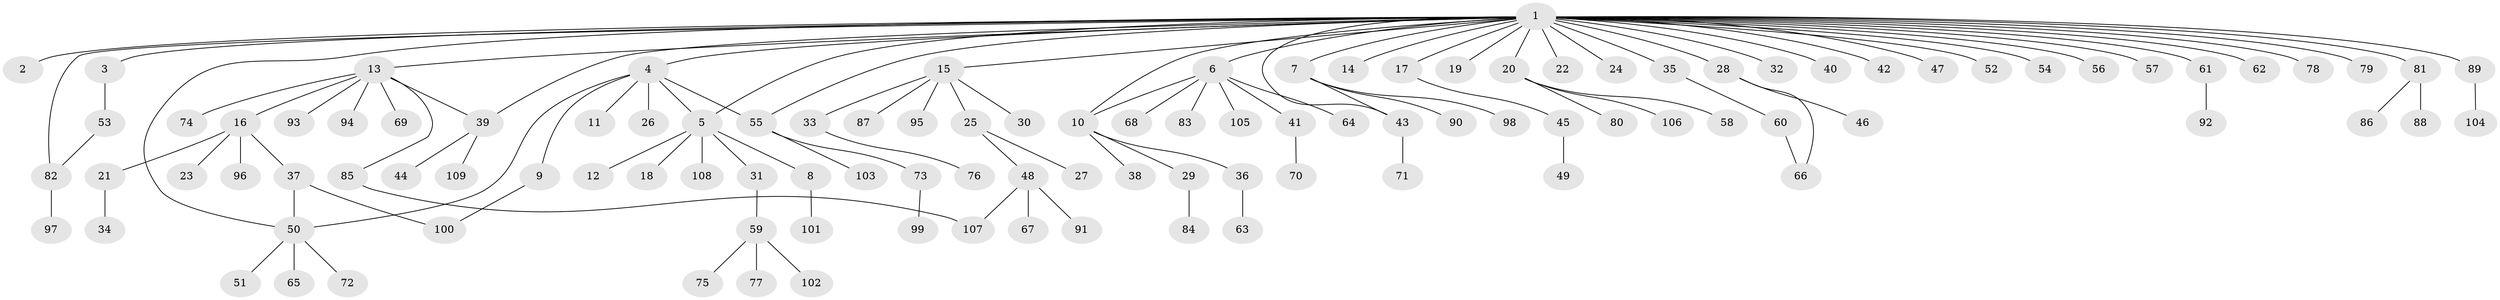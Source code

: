 // coarse degree distribution, {28: 0.013157894736842105, 1: 0.7631578947368421, 9: 0.02631578947368421, 2: 0.14473684210526316, 4: 0.02631578947368421, 14: 0.013157894736842105, 6: 0.013157894736842105}
// Generated by graph-tools (version 1.1) at 2025/51/03/04/25 21:51:38]
// undirected, 109 vertices, 119 edges
graph export_dot {
graph [start="1"]
  node [color=gray90,style=filled];
  1;
  2;
  3;
  4;
  5;
  6;
  7;
  8;
  9;
  10;
  11;
  12;
  13;
  14;
  15;
  16;
  17;
  18;
  19;
  20;
  21;
  22;
  23;
  24;
  25;
  26;
  27;
  28;
  29;
  30;
  31;
  32;
  33;
  34;
  35;
  36;
  37;
  38;
  39;
  40;
  41;
  42;
  43;
  44;
  45;
  46;
  47;
  48;
  49;
  50;
  51;
  52;
  53;
  54;
  55;
  56;
  57;
  58;
  59;
  60;
  61;
  62;
  63;
  64;
  65;
  66;
  67;
  68;
  69;
  70;
  71;
  72;
  73;
  74;
  75;
  76;
  77;
  78;
  79;
  80;
  81;
  82;
  83;
  84;
  85;
  86;
  87;
  88;
  89;
  90;
  91;
  92;
  93;
  94;
  95;
  96;
  97;
  98;
  99;
  100;
  101;
  102;
  103;
  104;
  105;
  106;
  107;
  108;
  109;
  1 -- 2;
  1 -- 3;
  1 -- 4;
  1 -- 5;
  1 -- 6;
  1 -- 7;
  1 -- 10;
  1 -- 13;
  1 -- 14;
  1 -- 15;
  1 -- 17;
  1 -- 19;
  1 -- 20;
  1 -- 22;
  1 -- 24;
  1 -- 28;
  1 -- 32;
  1 -- 35;
  1 -- 39;
  1 -- 40;
  1 -- 42;
  1 -- 43;
  1 -- 47;
  1 -- 50;
  1 -- 52;
  1 -- 54;
  1 -- 55;
  1 -- 56;
  1 -- 57;
  1 -- 61;
  1 -- 62;
  1 -- 78;
  1 -- 79;
  1 -- 81;
  1 -- 82;
  1 -- 89;
  3 -- 53;
  4 -- 5;
  4 -- 9;
  4 -- 11;
  4 -- 26;
  4 -- 50;
  4 -- 55;
  5 -- 8;
  5 -- 12;
  5 -- 18;
  5 -- 31;
  5 -- 108;
  6 -- 10;
  6 -- 41;
  6 -- 64;
  6 -- 68;
  6 -- 83;
  6 -- 105;
  7 -- 43;
  7 -- 90;
  7 -- 98;
  8 -- 101;
  9 -- 100;
  10 -- 29;
  10 -- 36;
  10 -- 38;
  13 -- 16;
  13 -- 39;
  13 -- 69;
  13 -- 74;
  13 -- 85;
  13 -- 93;
  13 -- 94;
  15 -- 25;
  15 -- 30;
  15 -- 33;
  15 -- 87;
  15 -- 95;
  16 -- 21;
  16 -- 23;
  16 -- 37;
  16 -- 96;
  17 -- 45;
  20 -- 58;
  20 -- 80;
  20 -- 106;
  21 -- 34;
  25 -- 27;
  25 -- 48;
  28 -- 46;
  28 -- 66;
  29 -- 84;
  31 -- 59;
  33 -- 76;
  35 -- 60;
  36 -- 63;
  37 -- 50;
  37 -- 100;
  39 -- 44;
  39 -- 109;
  41 -- 70;
  43 -- 71;
  45 -- 49;
  48 -- 67;
  48 -- 91;
  48 -- 107;
  50 -- 51;
  50 -- 65;
  50 -- 72;
  53 -- 82;
  55 -- 73;
  55 -- 103;
  59 -- 75;
  59 -- 77;
  59 -- 102;
  60 -- 66;
  61 -- 92;
  73 -- 99;
  81 -- 86;
  81 -- 88;
  82 -- 97;
  85 -- 107;
  89 -- 104;
}
